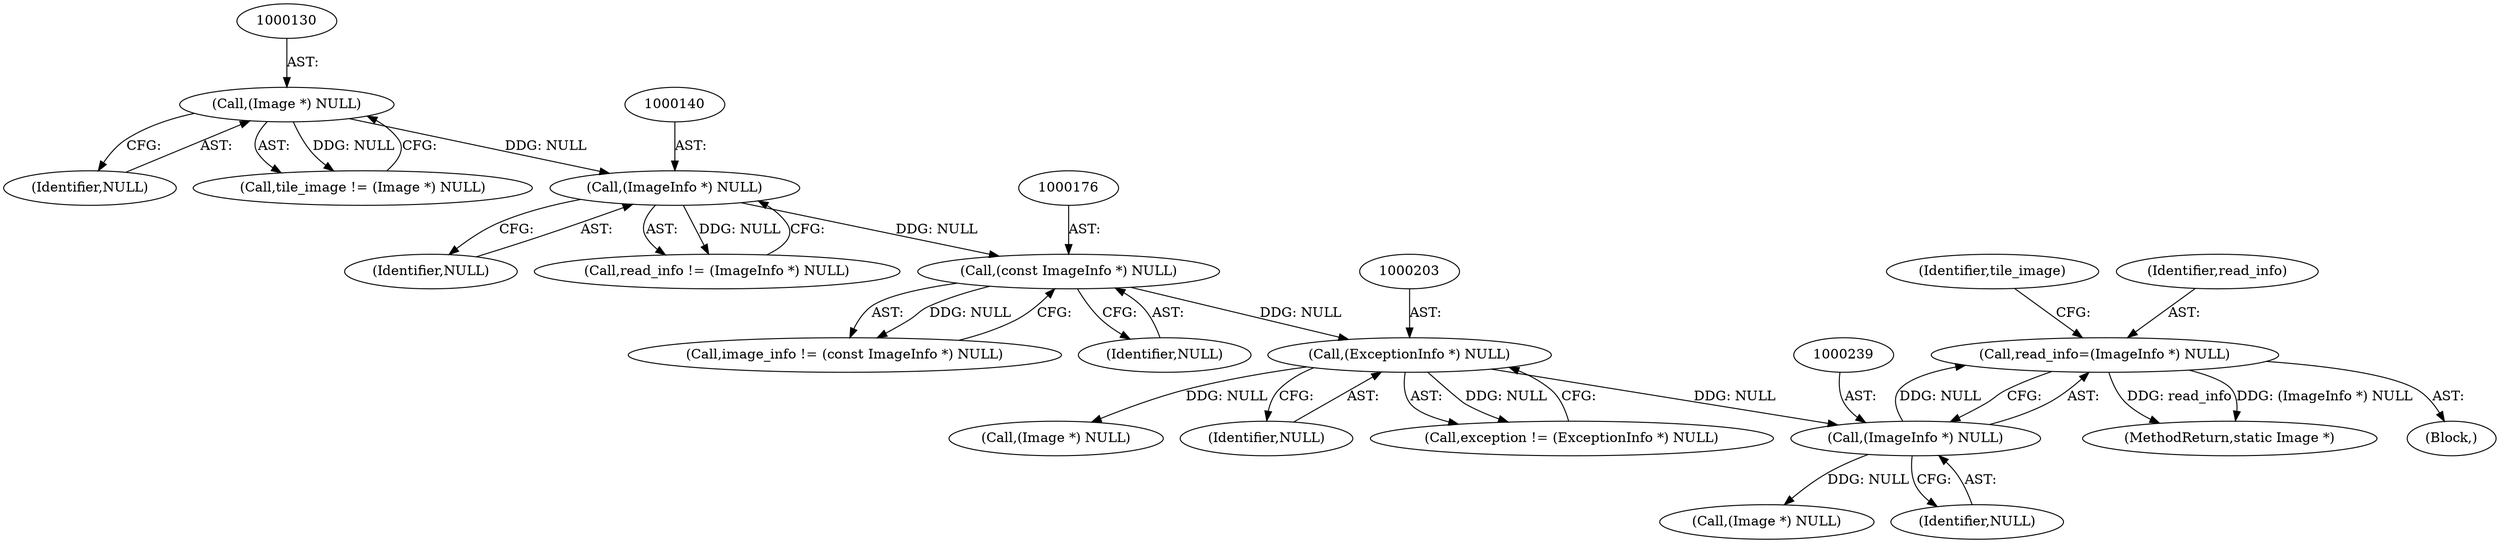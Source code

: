digraph "0_ImageMagick_6b6bff054d569a77973f2140c0e86366e6168a6c_1@API" {
"1000236" [label="(Call,read_info=(ImageInfo *) NULL)"];
"1000238" [label="(Call,(ImageInfo *) NULL)"];
"1000202" [label="(Call,(ExceptionInfo *) NULL)"];
"1000175" [label="(Call,(const ImageInfo *) NULL)"];
"1000139" [label="(Call,(ImageInfo *) NULL)"];
"1000129" [label="(Call,(Image *) NULL)"];
"1000236" [label="(Call,read_info=(ImageInfo *) NULL)"];
"1000175" [label="(Call,(const ImageInfo *) NULL)"];
"1000141" [label="(Identifier,NULL)"];
"1000233" [label="(Call,(Image *) NULL)"];
"1000177" [label="(Identifier,NULL)"];
"1000139" [label="(Call,(ImageInfo *) NULL)"];
"1000131" [label="(Identifier,NULL)"];
"1002573" [label="(MethodReturn,static Image *)"];
"1000204" [label="(Identifier,NULL)"];
"1000243" [label="(Call,(Image *) NULL)"];
"1000137" [label="(Call,read_info != (ImageInfo *) NULL)"];
"1000200" [label="(Call,exception != (ExceptionInfo *) NULL)"];
"1000173" [label="(Call,image_info != (const ImageInfo *) NULL)"];
"1000238" [label="(Call,(ImageInfo *) NULL)"];
"1000242" [label="(Identifier,tile_image)"];
"1000124" [label="(Block,)"];
"1000237" [label="(Identifier,read_info)"];
"1000240" [label="(Identifier,NULL)"];
"1000129" [label="(Call,(Image *) NULL)"];
"1000127" [label="(Call,tile_image != (Image *) NULL)"];
"1000202" [label="(Call,(ExceptionInfo *) NULL)"];
"1000236" -> "1000124"  [label="AST: "];
"1000236" -> "1000238"  [label="CFG: "];
"1000237" -> "1000236"  [label="AST: "];
"1000238" -> "1000236"  [label="AST: "];
"1000242" -> "1000236"  [label="CFG: "];
"1000236" -> "1002573"  [label="DDG: read_info"];
"1000236" -> "1002573"  [label="DDG: (ImageInfo *) NULL"];
"1000238" -> "1000236"  [label="DDG: NULL"];
"1000238" -> "1000240"  [label="CFG: "];
"1000239" -> "1000238"  [label="AST: "];
"1000240" -> "1000238"  [label="AST: "];
"1000202" -> "1000238"  [label="DDG: NULL"];
"1000238" -> "1000243"  [label="DDG: NULL"];
"1000202" -> "1000200"  [label="AST: "];
"1000202" -> "1000204"  [label="CFG: "];
"1000203" -> "1000202"  [label="AST: "];
"1000204" -> "1000202"  [label="AST: "];
"1000200" -> "1000202"  [label="CFG: "];
"1000202" -> "1000200"  [label="DDG: NULL"];
"1000175" -> "1000202"  [label="DDG: NULL"];
"1000202" -> "1000233"  [label="DDG: NULL"];
"1000175" -> "1000173"  [label="AST: "];
"1000175" -> "1000177"  [label="CFG: "];
"1000176" -> "1000175"  [label="AST: "];
"1000177" -> "1000175"  [label="AST: "];
"1000173" -> "1000175"  [label="CFG: "];
"1000175" -> "1000173"  [label="DDG: NULL"];
"1000139" -> "1000175"  [label="DDG: NULL"];
"1000139" -> "1000137"  [label="AST: "];
"1000139" -> "1000141"  [label="CFG: "];
"1000140" -> "1000139"  [label="AST: "];
"1000141" -> "1000139"  [label="AST: "];
"1000137" -> "1000139"  [label="CFG: "];
"1000139" -> "1000137"  [label="DDG: NULL"];
"1000129" -> "1000139"  [label="DDG: NULL"];
"1000129" -> "1000127"  [label="AST: "];
"1000129" -> "1000131"  [label="CFG: "];
"1000130" -> "1000129"  [label="AST: "];
"1000131" -> "1000129"  [label="AST: "];
"1000127" -> "1000129"  [label="CFG: "];
"1000129" -> "1000127"  [label="DDG: NULL"];
}
